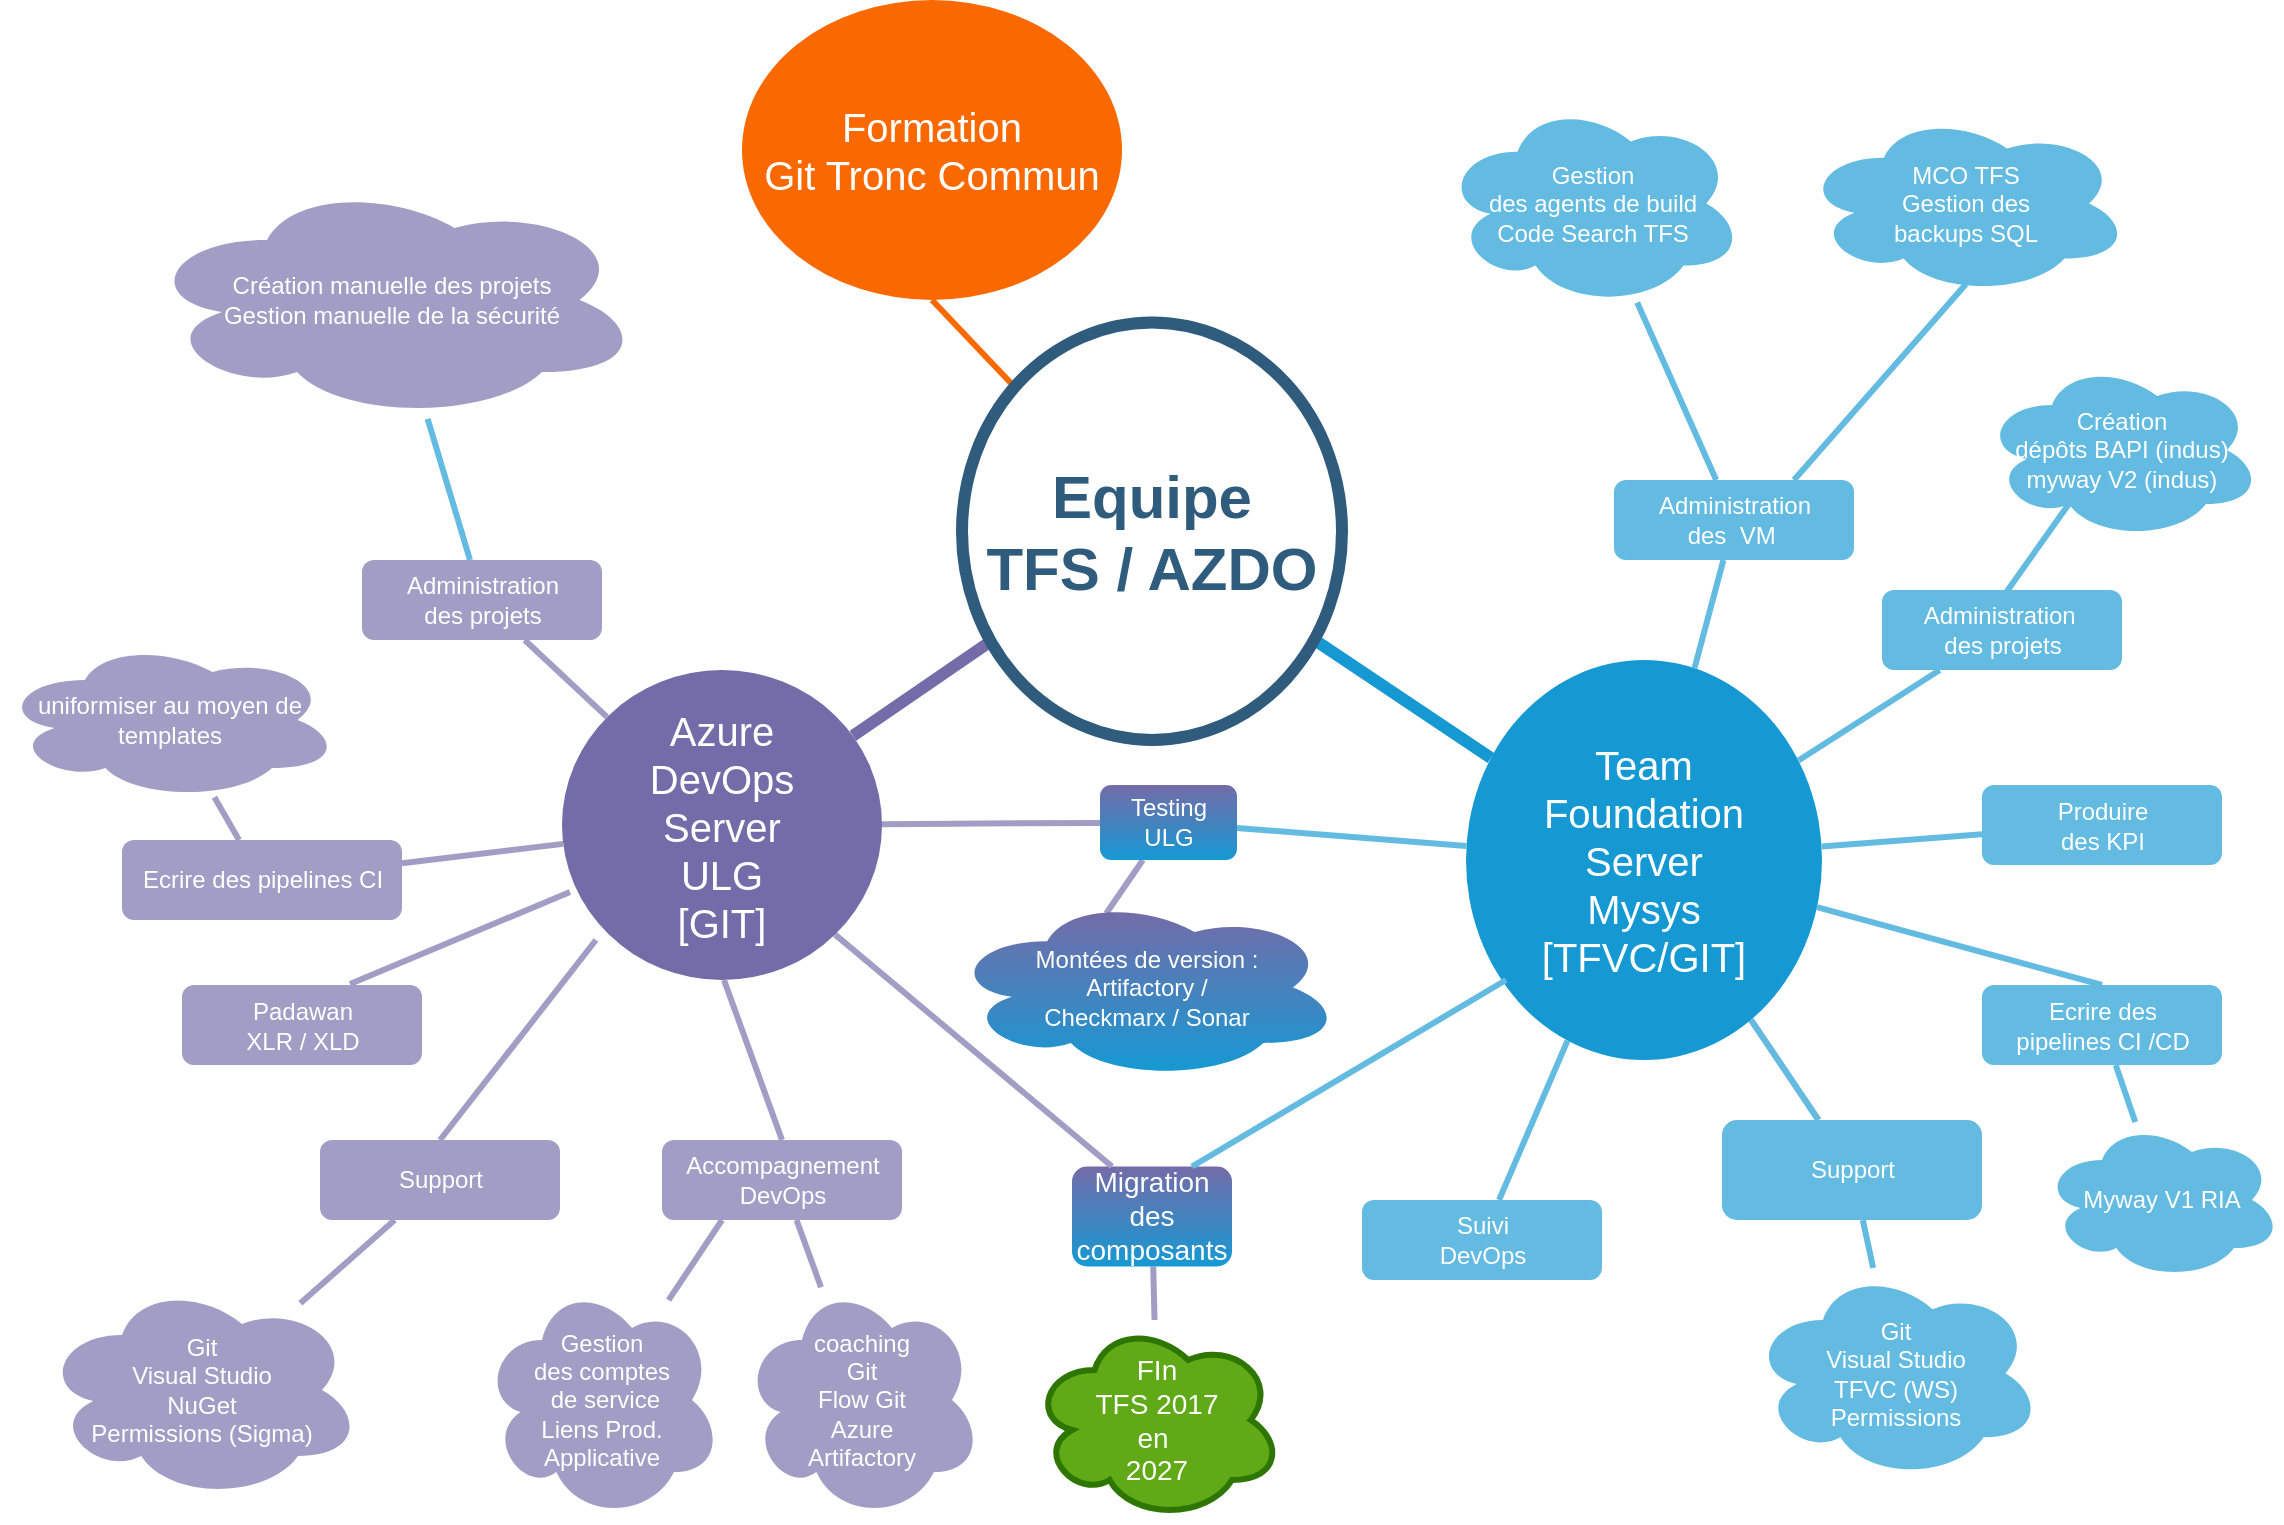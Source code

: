 <mxfile version="22.1.2" type="github">
  <diagram id="6a731a19-8d31-9384-78a2-239565b7b9f0" name="Page-1">
    <mxGraphModel dx="880" dy="256" grid="1" gridSize="10" guides="1" tooltips="1" connect="1" arrows="1" fold="1" page="1" pageScale="1" pageWidth="1169" pageHeight="827" background="none" math="0" shadow="0">
      <root>
        <mxCell id="0" />
        <mxCell id="1" parent="0" />
        <mxCell id="gx2I6z4kmaoWejYR-BX5-1570" value="" style="edgeStyle=none;shape=connector;rounded=1;orthogonalLoop=1;jettySize=auto;html=1;labelBackgroundColor=default;strokeColor=#64BBE2;strokeWidth=3;align=center;verticalAlign=middle;fontFamily=Helvetica;fontSize=11;fontColor=default;endArrow=none;" edge="1" parent="1" source="1353" target="gx2I6z4kmaoWejYR-BX5-1568">
          <mxGeometry relative="1" as="geometry" />
        </mxCell>
        <mxCell id="gx2I6z4kmaoWejYR-BX5-1575" value="" style="edgeStyle=none;shape=connector;rounded=1;orthogonalLoop=1;jettySize=auto;html=1;labelBackgroundColor=default;strokeColor=#A29DC5;strokeWidth=3;align=center;verticalAlign=middle;fontFamily=Helvetica;fontSize=20;fontColor=#FFFFFF;endArrow=none;" edge="1" parent="1" source="1353" target="1445">
          <mxGeometry relative="1" as="geometry" />
        </mxCell>
        <mxCell id="1353" value="Team &lt;br&gt;Foundation &lt;br&gt;Server &lt;br&gt;Mysys&lt;br&gt;[TFVC/GIT]" style="ellipse;whiteSpace=wrap;html=1;shadow=0;fontFamily=Helvetica;fontSize=20;fontColor=#FFFFFF;align=center;strokeWidth=3;fillColor=#1699D3;strokeColor=none;" parent="1" vertex="1">
          <mxGeometry x="1902" y="1190" width="178" height="200" as="geometry" />
        </mxCell>
        <mxCell id="1362" style="endArrow=none;strokeWidth=6;strokeColor=#1699D3;html=1;" parent="1" source="1515" target="1353" edge="1">
          <mxGeometry relative="1" as="geometry" />
        </mxCell>
        <mxCell id="1363" style="endArrow=none;strokeWidth=6;strokeColor=#736CA8;html=1;" parent="1" source="1515" target="1516" edge="1">
          <mxGeometry relative="1" as="geometry" />
        </mxCell>
        <mxCell id="1435" value="Suivi&lt;br&gt;DevOps" style="rounded=1;fillColor=#64BBE2;strokeColor=none;strokeWidth=3;shadow=0;html=1;fontColor=#FFFFFF;" parent="1" vertex="1">
          <mxGeometry x="1850" y="1460" width="120" height="40" as="geometry" />
        </mxCell>
        <mxCell id="gx2I6z4kmaoWejYR-BX5-1550" value="" style="edgeStyle=none;shape=connector;rounded=1;orthogonalLoop=1;jettySize=auto;html=1;labelBackgroundColor=default;strokeColor=#64BBE2;strokeWidth=3;align=center;verticalAlign=middle;fontFamily=Helvetica;fontSize=11;fontColor=default;endArrow=none;" edge="1" parent="1" source="1437" target="gx2I6z4kmaoWejYR-BX5-1549">
          <mxGeometry relative="1" as="geometry" />
        </mxCell>
        <mxCell id="1437" value="Administration&lt;br&gt;des&amp;nbsp; VM&amp;nbsp;" style="rounded=1;fillColor=#64BBE2;strokeColor=none;strokeWidth=3;shadow=0;html=1;fontColor=#FFFFFF;" parent="1" vertex="1">
          <mxGeometry x="1976" y="1100" width="120" height="40" as="geometry" />
        </mxCell>
        <mxCell id="1438" value="Administration&amp;nbsp;&lt;br&gt;des projets" style="rounded=1;fillColor=#64BBE2;strokeColor=none;strokeWidth=3;shadow=0;html=1;fontColor=#FFFFFF;" parent="1" vertex="1">
          <mxGeometry x="2110" y="1155" width="120" height="40" as="geometry" />
        </mxCell>
        <mxCell id="gx2I6z4kmaoWejYR-BX5-1546" value="" style="edgeStyle=none;shape=connector;rounded=1;orthogonalLoop=1;jettySize=auto;html=1;labelBackgroundColor=default;strokeColor=#64BBE2;strokeWidth=3;align=center;verticalAlign=middle;fontFamily=Helvetica;fontSize=11;fontColor=default;endArrow=none;" edge="1" parent="1" source="1440" target="gx2I6z4kmaoWejYR-BX5-1544">
          <mxGeometry relative="1" as="geometry" />
        </mxCell>
        <mxCell id="1440" value="Ecrire des &lt;br&gt;pipelines CI /CD" style="rounded=1;fillColor=#64BBE2;strokeColor=none;strokeWidth=3;shadow=0;html=1;fontColor=#FFFFFF;" parent="1" vertex="1">
          <mxGeometry x="2160" y="1352.5" width="120" height="40" as="geometry" />
        </mxCell>
        <mxCell id="gx2I6z4kmaoWejYR-BX5-1548" value="" style="edgeStyle=none;shape=connector;rounded=1;orthogonalLoop=1;jettySize=auto;html=1;labelBackgroundColor=default;strokeColor=#64BBE2;strokeWidth=3;align=center;verticalAlign=middle;fontFamily=Helvetica;fontSize=11;fontColor=default;endArrow=none;" edge="1" parent="1" source="1445" target="gx2I6z4kmaoWejYR-BX5-1547">
          <mxGeometry relative="1" as="geometry" />
        </mxCell>
        <mxCell id="1445" value="Support" style="rounded=1;fillColor=#64BBE2;strokeColor=none;strokeWidth=3;shadow=0;html=1;fontColor=#FFFFFF;" parent="1" vertex="1">
          <mxGeometry x="2030" y="1420" width="130" height="50" as="geometry" />
        </mxCell>
        <mxCell id="1446" value="" style="edgeStyle=none;endArrow=none;strokeWidth=3;strokeColor=#64BBE2;html=1;" parent="1" source="1353" target="1435" edge="1">
          <mxGeometry x="-24" y="196.5" width="100" height="100" as="geometry">
            <mxPoint x="-146" y="861.25" as="sourcePoint" />
            <mxPoint x="-46" y="761.25" as="targetPoint" />
          </mxGeometry>
        </mxCell>
        <mxCell id="1448" value="" style="edgeStyle=none;endArrow=none;strokeWidth=3;strokeColor=#64BBE2;html=1;" parent="1" source="1353" target="1437" edge="1">
          <mxGeometry x="-24" y="196.5" width="100" height="100" as="geometry">
            <mxPoint x="-146" y="861.25" as="sourcePoint" />
            <mxPoint x="-46" y="761.25" as="targetPoint" />
          </mxGeometry>
        </mxCell>
        <mxCell id="1449" value="" style="edgeStyle=none;endArrow=none;strokeWidth=3;strokeColor=#64BBE2;html=1;" parent="1" source="1353" target="1438" edge="1">
          <mxGeometry x="-24" y="196.5" width="100" height="100" as="geometry">
            <mxPoint x="-146" y="861.25" as="sourcePoint" />
            <mxPoint x="-46" y="761.25" as="targetPoint" />
          </mxGeometry>
        </mxCell>
        <mxCell id="1451" value="" style="edgeStyle=none;endArrow=none;strokeWidth=3;strokeColor=#64BBE2;html=1;entryX=0.5;entryY=0;entryDx=0;entryDy=0;" parent="1" source="1353" target="1440" edge="1">
          <mxGeometry x="-24" y="196.5" width="100" height="100" as="geometry">
            <mxPoint x="-146" y="861.25" as="sourcePoint" />
            <mxPoint x="2190" y="1400" as="targetPoint" />
          </mxGeometry>
        </mxCell>
        <mxCell id="1456" value="" style="edgeStyle=none;endArrow=none;strokeWidth=3;strokeColor=#64BBE2;html=1;" parent="1" source="1353" target="1445" edge="1">
          <mxGeometry x="-24" y="196.5" width="100" height="100" as="geometry">
            <mxPoint x="-146" y="861.25" as="sourcePoint" />
            <mxPoint x="-46" y="761.25" as="targetPoint" />
          </mxGeometry>
        </mxCell>
        <mxCell id="gx2I6z4kmaoWejYR-BX5-1559" value="" style="edgeStyle=none;shape=connector;rounded=1;orthogonalLoop=1;jettySize=auto;html=1;labelBackgroundColor=default;strokeColor=#FA6800;strokeWidth=3;align=center;verticalAlign=middle;fontFamily=Helvetica;fontSize=20;fontColor=#FFFFFF;endArrow=none;entryX=0.5;entryY=1;entryDx=0;entryDy=0;" edge="1" parent="1" source="1515" target="gx2I6z4kmaoWejYR-BX5-1560">
          <mxGeometry relative="1" as="geometry">
            <mxPoint x="1687.544" y="967.632" as="targetPoint" />
          </mxGeometry>
        </mxCell>
        <mxCell id="1515" value="Equipe&lt;br&gt;TFS / AZDO" style="ellipse;whiteSpace=wrap;html=1;shadow=0;fontFamily=Helvetica;fontSize=30;fontColor=#2F5B7C;align=center;strokeColor=#2F5B7C;strokeWidth=6;fillColor=#FFFFFF;fontStyle=1;gradientColor=none;" parent="1" vertex="1">
          <mxGeometry x="1650" y="1021.25" width="190" height="208.75" as="geometry" />
        </mxCell>
        <mxCell id="gx2I6z4kmaoWejYR-BX5-1569" value="" style="edgeStyle=none;shape=connector;rounded=1;orthogonalLoop=1;jettySize=auto;html=1;labelBackgroundColor=default;strokeColor=#A29DC5;strokeWidth=3;align=center;verticalAlign=middle;fontFamily=Helvetica;fontSize=11;fontColor=default;endArrow=none;" edge="1" parent="1" source="1516" target="gx2I6z4kmaoWejYR-BX5-1568">
          <mxGeometry relative="1" as="geometry" />
        </mxCell>
        <mxCell id="1516" value="Azure&lt;br&gt;DevOps&lt;br style=&quot;border-color: var(--border-color);&quot;&gt;Server&lt;br style=&quot;border-color: var(--border-color);&quot;&gt;ULG&lt;br&gt;[GIT]" style="ellipse;whiteSpace=wrap;html=1;shadow=0;fontFamily=Helvetica;fontSize=20;fontColor=#FFFFFF;align=center;strokeWidth=3;fillColor=#736ca8;strokeColor=none;" parent="1" vertex="1">
          <mxGeometry x="1450" y="1195" width="160" height="155" as="geometry" />
        </mxCell>
        <mxCell id="gx2I6z4kmaoWejYR-BX5-1553" value="" style="edgeStyle=none;shape=connector;rounded=1;orthogonalLoop=1;jettySize=auto;html=1;labelBackgroundColor=default;strokeColor=#64BBE2;strokeWidth=3;align=center;verticalAlign=middle;fontFamily=Helvetica;fontSize=11;fontColor=default;endArrow=none;" edge="1" parent="1" source="1524" target="gx2I6z4kmaoWejYR-BX5-1552">
          <mxGeometry relative="1" as="geometry" />
        </mxCell>
        <mxCell id="1524" value="Administration&lt;br&gt;des projets" style="rounded=1;fillColor=#a29dc5;strokeColor=none;strokeWidth=3;shadow=0;html=1;fontColor=#FFFFFF;" parent="1" vertex="1">
          <mxGeometry x="1350" y="1140" width="120" height="40" as="geometry" />
        </mxCell>
        <mxCell id="gx2I6z4kmaoWejYR-BX5-1566" value="" style="edgeStyle=none;shape=connector;rounded=1;orthogonalLoop=1;jettySize=auto;html=1;labelBackgroundColor=default;strokeColor=#A29DC5;strokeWidth=3;align=center;verticalAlign=middle;fontFamily=Helvetica;fontSize=11;fontColor=default;endArrow=none;" edge="1" parent="1" source="1525" target="gx2I6z4kmaoWejYR-BX5-1562">
          <mxGeometry relative="1" as="geometry" />
        </mxCell>
        <mxCell id="1525" value="Accompagnement&lt;br&gt;DevOps" style="rounded=1;fillColor=#a29dc5;strokeColor=none;strokeWidth=3;shadow=0;html=1;fontColor=#FFFFFF;" parent="1" vertex="1">
          <mxGeometry x="1500" y="1430" width="120" height="40" as="geometry" />
        </mxCell>
        <mxCell id="gx2I6z4kmaoWejYR-BX5-1567" value="" style="edgeStyle=none;shape=connector;rounded=1;orthogonalLoop=1;jettySize=auto;html=1;labelBackgroundColor=default;strokeColor=#A29DC5;strokeWidth=3;align=center;verticalAlign=middle;fontFamily=Helvetica;fontSize=11;fontColor=default;endArrow=none;" edge="1" parent="1" source="1526" target="gx2I6z4kmaoWejYR-BX5-1564">
          <mxGeometry relative="1" as="geometry" />
        </mxCell>
        <mxCell id="1526" value="Ecrire des pipelines CI" style="rounded=1;fillColor=#a29dc5;strokeColor=none;strokeWidth=3;shadow=0;html=1;fontColor=#FFFFFF;" parent="1" vertex="1">
          <mxGeometry x="1230" y="1280" width="140" height="40" as="geometry" />
        </mxCell>
        <mxCell id="1536" value="" style="edgeStyle=none;endArrow=none;strokeWidth=3;strokeColor=#A29DC5;html=1;" parent="1" source="1516" target="1524" edge="1">
          <mxGeometry x="-1498" y="-303.5" width="100" height="100" as="geometry">
            <mxPoint x="-1366.75" y="295" as="sourcePoint" />
            <mxPoint x="-1266.75" y="195" as="targetPoint" />
          </mxGeometry>
        </mxCell>
        <mxCell id="1537" value="" style="edgeStyle=none;endArrow=none;strokeWidth=3;strokeColor=#A29DC5;html=1;entryX=0.5;entryY=0;entryDx=0;entryDy=0;exitX=0.106;exitY=0.871;exitDx=0;exitDy=0;exitPerimeter=0;" parent="1" source="1516" target="gx2I6z4kmaoWejYR-BX5-1584" edge="1">
          <mxGeometry x="-1498" y="-303.5" width="100" height="100" as="geometry">
            <mxPoint x="1520.907" y="1339.518" as="sourcePoint" />
            <mxPoint x="1529.612" y="1410" as="targetPoint" />
          </mxGeometry>
        </mxCell>
        <mxCell id="1538" value="" style="edgeStyle=none;endArrow=none;strokeWidth=3;strokeColor=#A29DC5;html=1;" parent="1" source="1516" target="1526" edge="1">
          <mxGeometry x="-1498" y="-303.5" width="100" height="100" as="geometry">
            <mxPoint x="-1366.75" y="295" as="sourcePoint" />
            <mxPoint x="-1266.75" y="195" as="targetPoint" />
            <Array as="points" />
          </mxGeometry>
        </mxCell>
        <mxCell id="gx2I6z4kmaoWejYR-BX5-1542" value="MCO TFS&lt;br&gt;Gestion des &lt;br&gt;backups SQL" style="ellipse;shape=cloud;whiteSpace=wrap;html=1;fillColor=#64BBE2;strokeColor=none;fontColor=#FFFFFF;rounded=1;strokeWidth=3;shadow=0;" vertex="1" parent="1">
          <mxGeometry x="2070" y="915.88" width="164" height="91.75" as="geometry" />
        </mxCell>
        <mxCell id="gx2I6z4kmaoWejYR-BX5-1544" value="Myway V1 RIA" style="ellipse;shape=cloud;whiteSpace=wrap;html=1;fillColor=#64BBE2;strokeColor=none;fontColor=#FFFFFF;rounded=1;strokeWidth=3;shadow=0;" vertex="1" parent="1">
          <mxGeometry x="2190" y="1420" width="120" height="80" as="geometry" />
        </mxCell>
        <mxCell id="gx2I6z4kmaoWejYR-BX5-1547" value="Git&lt;br&gt;Visual Studio&lt;br&gt;TFVC (WS)&lt;br&gt;Permissions" style="ellipse;shape=cloud;whiteSpace=wrap;html=1;fillColor=#64BBE2;strokeColor=none;fontColor=#FFFFFF;rounded=1;strokeWidth=3;shadow=0;" vertex="1" parent="1">
          <mxGeometry x="2044" y="1493.25" width="146" height="106.75" as="geometry" />
        </mxCell>
        <mxCell id="gx2I6z4kmaoWejYR-BX5-1549" value="Gestion &lt;br&gt;des agents de build&lt;br&gt;Code Search TFS" style="ellipse;shape=cloud;whiteSpace=wrap;html=1;fillColor=#64BBE2;strokeColor=none;fontColor=#FFFFFF;rounded=1;strokeWidth=3;shadow=0;" vertex="1" parent="1">
          <mxGeometry x="1890" y="910" width="151" height="103.5" as="geometry" />
        </mxCell>
        <mxCell id="gx2I6z4kmaoWejYR-BX5-1552" value="Création manuelle des projets&lt;br&gt;Gestion manuelle de la sécurité" style="ellipse;shape=cloud;whiteSpace=wrap;html=1;fillColor=#a29dc5;strokeColor=none;fontColor=#FFFFFF;rounded=1;strokeWidth=3;shadow=0;" vertex="1" parent="1">
          <mxGeometry x="1240" y="950" width="250" height="120" as="geometry" />
        </mxCell>
        <mxCell id="gx2I6z4kmaoWejYR-BX5-1560" value="Formation &lt;br&gt;Git Tronc Commun" style="ellipse;whiteSpace=wrap;html=1;shadow=0;fontFamily=Helvetica;fontSize=20;fontColor=#FFFFFF;align=center;strokeWidth=3;fillColor=#FA6800;strokeColor=none;" vertex="1" parent="1">
          <mxGeometry x="1540" y="860" width="190" height="150" as="geometry" />
        </mxCell>
        <mxCell id="gx2I6z4kmaoWejYR-BX5-1562" value="coaching &lt;br&gt;Git&lt;br&gt;Flow Git&lt;br&gt;Azure&lt;br&gt;Artifactory&lt;br&gt;" style="ellipse;shape=cloud;whiteSpace=wrap;html=1;fillColor=#a29dc5;strokeColor=none;fontColor=#FFFFFF;rounded=1;strokeWidth=3;shadow=0;" vertex="1" parent="1">
          <mxGeometry x="1540" y="1500" width="120" height="120" as="geometry" />
        </mxCell>
        <mxCell id="gx2I6z4kmaoWejYR-BX5-1564" value="uniformiser au moyen de templates" style="ellipse;shape=cloud;whiteSpace=wrap;html=1;fillColor=#a29dc5;strokeColor=none;fontColor=#FFFFFF;rounded=1;strokeWidth=3;shadow=0;" vertex="1" parent="1">
          <mxGeometry x="1169" y="1180" width="170" height="80" as="geometry" />
        </mxCell>
        <mxCell id="gx2I6z4kmaoWejYR-BX5-1573" value="" style="edgeStyle=none;shape=connector;rounded=1;orthogonalLoop=1;jettySize=auto;html=1;labelBackgroundColor=default;strokeColor=#A29DC5;strokeWidth=3;align=center;verticalAlign=middle;fontFamily=Helvetica;fontSize=11;fontColor=default;endArrow=none;entryX=0.4;entryY=0.1;entryDx=0;entryDy=0;entryPerimeter=0;" edge="1" parent="1" source="gx2I6z4kmaoWejYR-BX5-1568" target="gx2I6z4kmaoWejYR-BX5-1572">
          <mxGeometry relative="1" as="geometry" />
        </mxCell>
        <mxCell id="gx2I6z4kmaoWejYR-BX5-1568" value="Testing&lt;br style=&quot;font-size: 12px;&quot;&gt;ULG" style="rounded=1;whiteSpace=wrap;html=1;fontSize=12;fillColor=#736ca8;strokeColor=none;fontColor=#FFFFFF;shadow=0;strokeWidth=3;gradientColor=#1699D3;" vertex="1" parent="1">
          <mxGeometry x="1719" y="1252.5" width="68.5" height="37.5" as="geometry" />
        </mxCell>
        <mxCell id="gx2I6z4kmaoWejYR-BX5-1572" value="Montées de version :&lt;br&gt;&lt;span style=&quot;background-color: initial; text-align: left;&quot;&gt;Artifactory /&lt;/span&gt;&lt;br&gt;&lt;span style=&quot;text-align: left; background-color: initial;&quot;&gt;Checkmarx /&amp;nbsp;&lt;/span&gt;&lt;span style=&quot;text-align: left; background-color: initial;&quot;&gt;Sonar&lt;/span&gt;" style="ellipse;shape=cloud;whiteSpace=wrap;html=1;fontSize=12;fillColor=#736ca8;strokeColor=none;fontColor=#FFFFFF;rounded=1;shadow=0;strokeWidth=3;gradientColor=#1699D3;" vertex="1" parent="1">
          <mxGeometry x="1643.5" y="1307.5" width="196.5" height="92.5" as="geometry" />
        </mxCell>
        <mxCell id="gx2I6z4kmaoWejYR-BX5-1600" value="" style="edgeStyle=none;shape=connector;rounded=1;orthogonalLoop=1;jettySize=auto;html=1;labelBackgroundColor=default;strokeColor=#A29DC5;strokeWidth=3;align=center;verticalAlign=middle;fontFamily=Helvetica;fontSize=11;fontColor=default;endArrow=none;" edge="1" parent="1" source="gx2I6z4kmaoWejYR-BX5-1576" target="gx2I6z4kmaoWejYR-BX5-1599">
          <mxGeometry relative="1" as="geometry" />
        </mxCell>
        <mxCell id="gx2I6z4kmaoWejYR-BX5-1576" value="Migration&lt;br style=&quot;font-size: 14px;&quot;&gt;des composants" style="rounded=1;whiteSpace=wrap;html=1;fontSize=14;fillColor=#736ca8;strokeColor=none;fontColor=#FFFFFF;shadow=0;strokeWidth=3;gradientColor=#1699D3;" vertex="1" parent="1">
          <mxGeometry x="1705" y="1443.25" width="80" height="50" as="geometry" />
        </mxCell>
        <mxCell id="gx2I6z4kmaoWejYR-BX5-1577" value="" style="edgeStyle=none;endArrow=none;strokeWidth=3;strokeColor=#A29DC5;html=1;exitX=1;exitY=1;exitDx=0;exitDy=0;entryX=0.25;entryY=0;entryDx=0;entryDy=0;" edge="1" parent="1" source="1516" target="gx2I6z4kmaoWejYR-BX5-1576">
          <mxGeometry x="-1498" y="-303.5" width="100" height="100" as="geometry">
            <mxPoint x="1525" y="1359" as="sourcePoint" />
            <mxPoint x="1514" y="1410" as="targetPoint" />
          </mxGeometry>
        </mxCell>
        <mxCell id="gx2I6z4kmaoWejYR-BX5-1578" value="" style="edgeStyle=none;endArrow=none;strokeWidth=3;strokeColor=#64BBE2;html=1;entryX=0.75;entryY=0;entryDx=0;entryDy=0;" edge="1" parent="1" target="gx2I6z4kmaoWejYR-BX5-1576">
          <mxGeometry x="-24" y="196.5" width="100" height="100" as="geometry">
            <mxPoint x="1922" y="1350" as="sourcePoint" />
            <mxPoint x="1890" y="1421" as="targetPoint" />
          </mxGeometry>
        </mxCell>
        <mxCell id="gx2I6z4kmaoWejYR-BX5-1579" value="" style="edgeStyle=none;shape=connector;rounded=1;orthogonalLoop=1;jettySize=auto;html=1;labelBackgroundColor=default;strokeColor=#64BBE2;strokeWidth=3;align=center;verticalAlign=middle;fontFamily=Helvetica;fontSize=11;fontColor=default;endArrow=none;entryX=0.5;entryY=0.939;entryDx=0;entryDy=0;entryPerimeter=0;exitX=0.75;exitY=0;exitDx=0;exitDy=0;" edge="1" parent="1" source="1437" target="gx2I6z4kmaoWejYR-BX5-1542">
          <mxGeometry relative="1" as="geometry">
            <mxPoint x="2037" y="1110" as="sourcePoint" />
            <mxPoint x="2070" y="1010" as="targetPoint" />
          </mxGeometry>
        </mxCell>
        <mxCell id="gx2I6z4kmaoWejYR-BX5-1589" value="" style="edgeStyle=none;shape=connector;rounded=1;orthogonalLoop=1;jettySize=auto;html=1;labelBackgroundColor=default;strokeColor=#A29DC5;strokeWidth=3;align=center;verticalAlign=middle;fontFamily=Helvetica;fontSize=12;fontColor=#FFFFFF;endArrow=none;" edge="1" parent="1" source="gx2I6z4kmaoWejYR-BX5-1584" target="gx2I6z4kmaoWejYR-BX5-1588">
          <mxGeometry relative="1" as="geometry" />
        </mxCell>
        <mxCell id="gx2I6z4kmaoWejYR-BX5-1584" value="Support" style="rounded=1;fillColor=#a29dc5;strokeColor=none;strokeWidth=3;shadow=0;html=1;fontColor=#FFFFFF;" vertex="1" parent="1">
          <mxGeometry x="1329" y="1430" width="120" height="40" as="geometry" />
        </mxCell>
        <mxCell id="gx2I6z4kmaoWejYR-BX5-1587" value="" style="edgeStyle=none;endArrow=none;strokeWidth=3;strokeColor=#A29DC5;html=1;entryX=0.5;entryY=0;entryDx=0;entryDy=0;" edge="1" parent="1" target="1525">
          <mxGeometry x="-1498" y="-303.5" width="100" height="100" as="geometry">
            <mxPoint x="1531" y="1350" as="sourcePoint" />
            <mxPoint x="1540" y="1420" as="targetPoint" />
          </mxGeometry>
        </mxCell>
        <mxCell id="gx2I6z4kmaoWejYR-BX5-1588" value="Git&lt;br&gt;Visual Studio&lt;br&gt;NuGet&lt;br&gt;Permissions (Sigma)" style="ellipse;shape=cloud;whiteSpace=wrap;html=1;fillColor=#a29dc5;strokeColor=none;fontColor=#FFFFFF;rounded=1;strokeWidth=3;shadow=0;" vertex="1" parent="1">
          <mxGeometry x="1190" y="1500" width="160" height="110" as="geometry" />
        </mxCell>
        <mxCell id="gx2I6z4kmaoWejYR-BX5-1591" value="" style="edgeStyle=none;shape=connector;rounded=1;orthogonalLoop=1;jettySize=auto;html=1;labelBackgroundColor=default;strokeColor=#64BBE2;strokeWidth=3;align=center;verticalAlign=middle;fontFamily=Helvetica;fontSize=11;fontColor=default;endArrow=none;" edge="1" parent="1" source="gx2I6z4kmaoWejYR-BX5-1590" target="1353">
          <mxGeometry relative="1" as="geometry" />
        </mxCell>
        <mxCell id="gx2I6z4kmaoWejYR-BX5-1590" value="Produire &lt;br&gt;des KPI" style="rounded=1;fillColor=#64BBE2;strokeColor=none;strokeWidth=3;shadow=0;html=1;fontColor=#FFFFFF;" vertex="1" parent="1">
          <mxGeometry x="2160" y="1252.5" width="120" height="40" as="geometry" />
        </mxCell>
        <mxCell id="gx2I6z4kmaoWejYR-BX5-1593" value="" style="edgeStyle=none;shape=connector;rounded=1;orthogonalLoop=1;jettySize=auto;html=1;labelBackgroundColor=default;strokeColor=#A29DC5;strokeWidth=3;align=center;verticalAlign=middle;fontFamily=Helvetica;fontSize=11;fontColor=default;endArrow=none;entryX=0.25;entryY=1;entryDx=0;entryDy=0;" edge="1" parent="1" source="gx2I6z4kmaoWejYR-BX5-1592" target="1525">
          <mxGeometry relative="1" as="geometry" />
        </mxCell>
        <mxCell id="gx2I6z4kmaoWejYR-BX5-1592" value="Gestion &lt;br&gt;des comptes&lt;br&gt;&amp;nbsp;de service&lt;br&gt;Liens Prod. Applicative" style="ellipse;shape=cloud;whiteSpace=wrap;html=1;fillColor=#a29dc5;strokeColor=none;fontColor=#FFFFFF;rounded=1;strokeWidth=3;shadow=0;" vertex="1" parent="1">
          <mxGeometry x="1410" y="1500" width="120" height="120" as="geometry" />
        </mxCell>
        <mxCell id="gx2I6z4kmaoWejYR-BX5-1594" value="Padawan&lt;br&gt;XLR / XLD" style="rounded=1;fillColor=#a29dc5;strokeColor=none;strokeWidth=3;shadow=0;html=1;fontColor=#FFFFFF;" vertex="1" parent="1">
          <mxGeometry x="1260" y="1352.5" width="120" height="40" as="geometry" />
        </mxCell>
        <mxCell id="gx2I6z4kmaoWejYR-BX5-1595" value="" style="edgeStyle=none;endArrow=none;strokeWidth=3;strokeColor=#A29DC5;html=1;entryX=0.7;entryY=-0.012;entryDx=0;entryDy=0;exitX=0.025;exitY=0.716;exitDx=0;exitDy=0;exitPerimeter=0;entryPerimeter=0;" edge="1" parent="1" source="1516" target="gx2I6z4kmaoWejYR-BX5-1594">
          <mxGeometry x="-1498" y="-303.5" width="100" height="100" as="geometry">
            <mxPoint x="1477" y="1340" as="sourcePoint" />
            <mxPoint x="1399" y="1440" as="targetPoint" />
          </mxGeometry>
        </mxCell>
        <mxCell id="gx2I6z4kmaoWejYR-BX5-1596" value="Création&lt;br&gt;dépôts BAPI (indus)&lt;br&gt;myway V2 (indus)" style="ellipse;shape=cloud;whiteSpace=wrap;html=1;fillColor=#64BBE2;strokeColor=none;fontColor=#FFFFFF;rounded=1;strokeWidth=3;shadow=0;" vertex="1" parent="1">
          <mxGeometry x="2160" y="1040" width="140" height="90" as="geometry" />
        </mxCell>
        <mxCell id="gx2I6z4kmaoWejYR-BX5-1598" value="" style="edgeStyle=none;shape=connector;rounded=1;orthogonalLoop=1;jettySize=auto;html=1;labelBackgroundColor=default;strokeColor=#64BBE2;strokeWidth=3;align=center;verticalAlign=middle;fontFamily=Helvetica;fontSize=11;fontColor=default;endArrow=none;entryX=0.31;entryY=0.8;entryDx=0;entryDy=0;entryPerimeter=0;exitX=0.483;exitY=0.175;exitDx=0;exitDy=0;exitPerimeter=0;" edge="1" parent="1" source="1438" target="gx2I6z4kmaoWejYR-BX5-1596">
          <mxGeometry relative="1" as="geometry">
            <mxPoint x="2076" y="1110" as="sourcePoint" />
            <mxPoint x="2162" y="1012" as="targetPoint" />
          </mxGeometry>
        </mxCell>
        <mxCell id="gx2I6z4kmaoWejYR-BX5-1599" value="FIn &lt;br&gt;TFS 2017&lt;br&gt;en&amp;nbsp;&lt;br&gt;2027" style="ellipse;shape=cloud;whiteSpace=wrap;html=1;fontSize=14;rounded=1;shadow=0;strokeWidth=3;fillColor=#60a917;fontColor=#ffffff;strokeColor=#2D7600;" vertex="1" parent="1">
          <mxGeometry x="1685" y="1520" width="125" height="100" as="geometry" />
        </mxCell>
      </root>
    </mxGraphModel>
  </diagram>
</mxfile>
